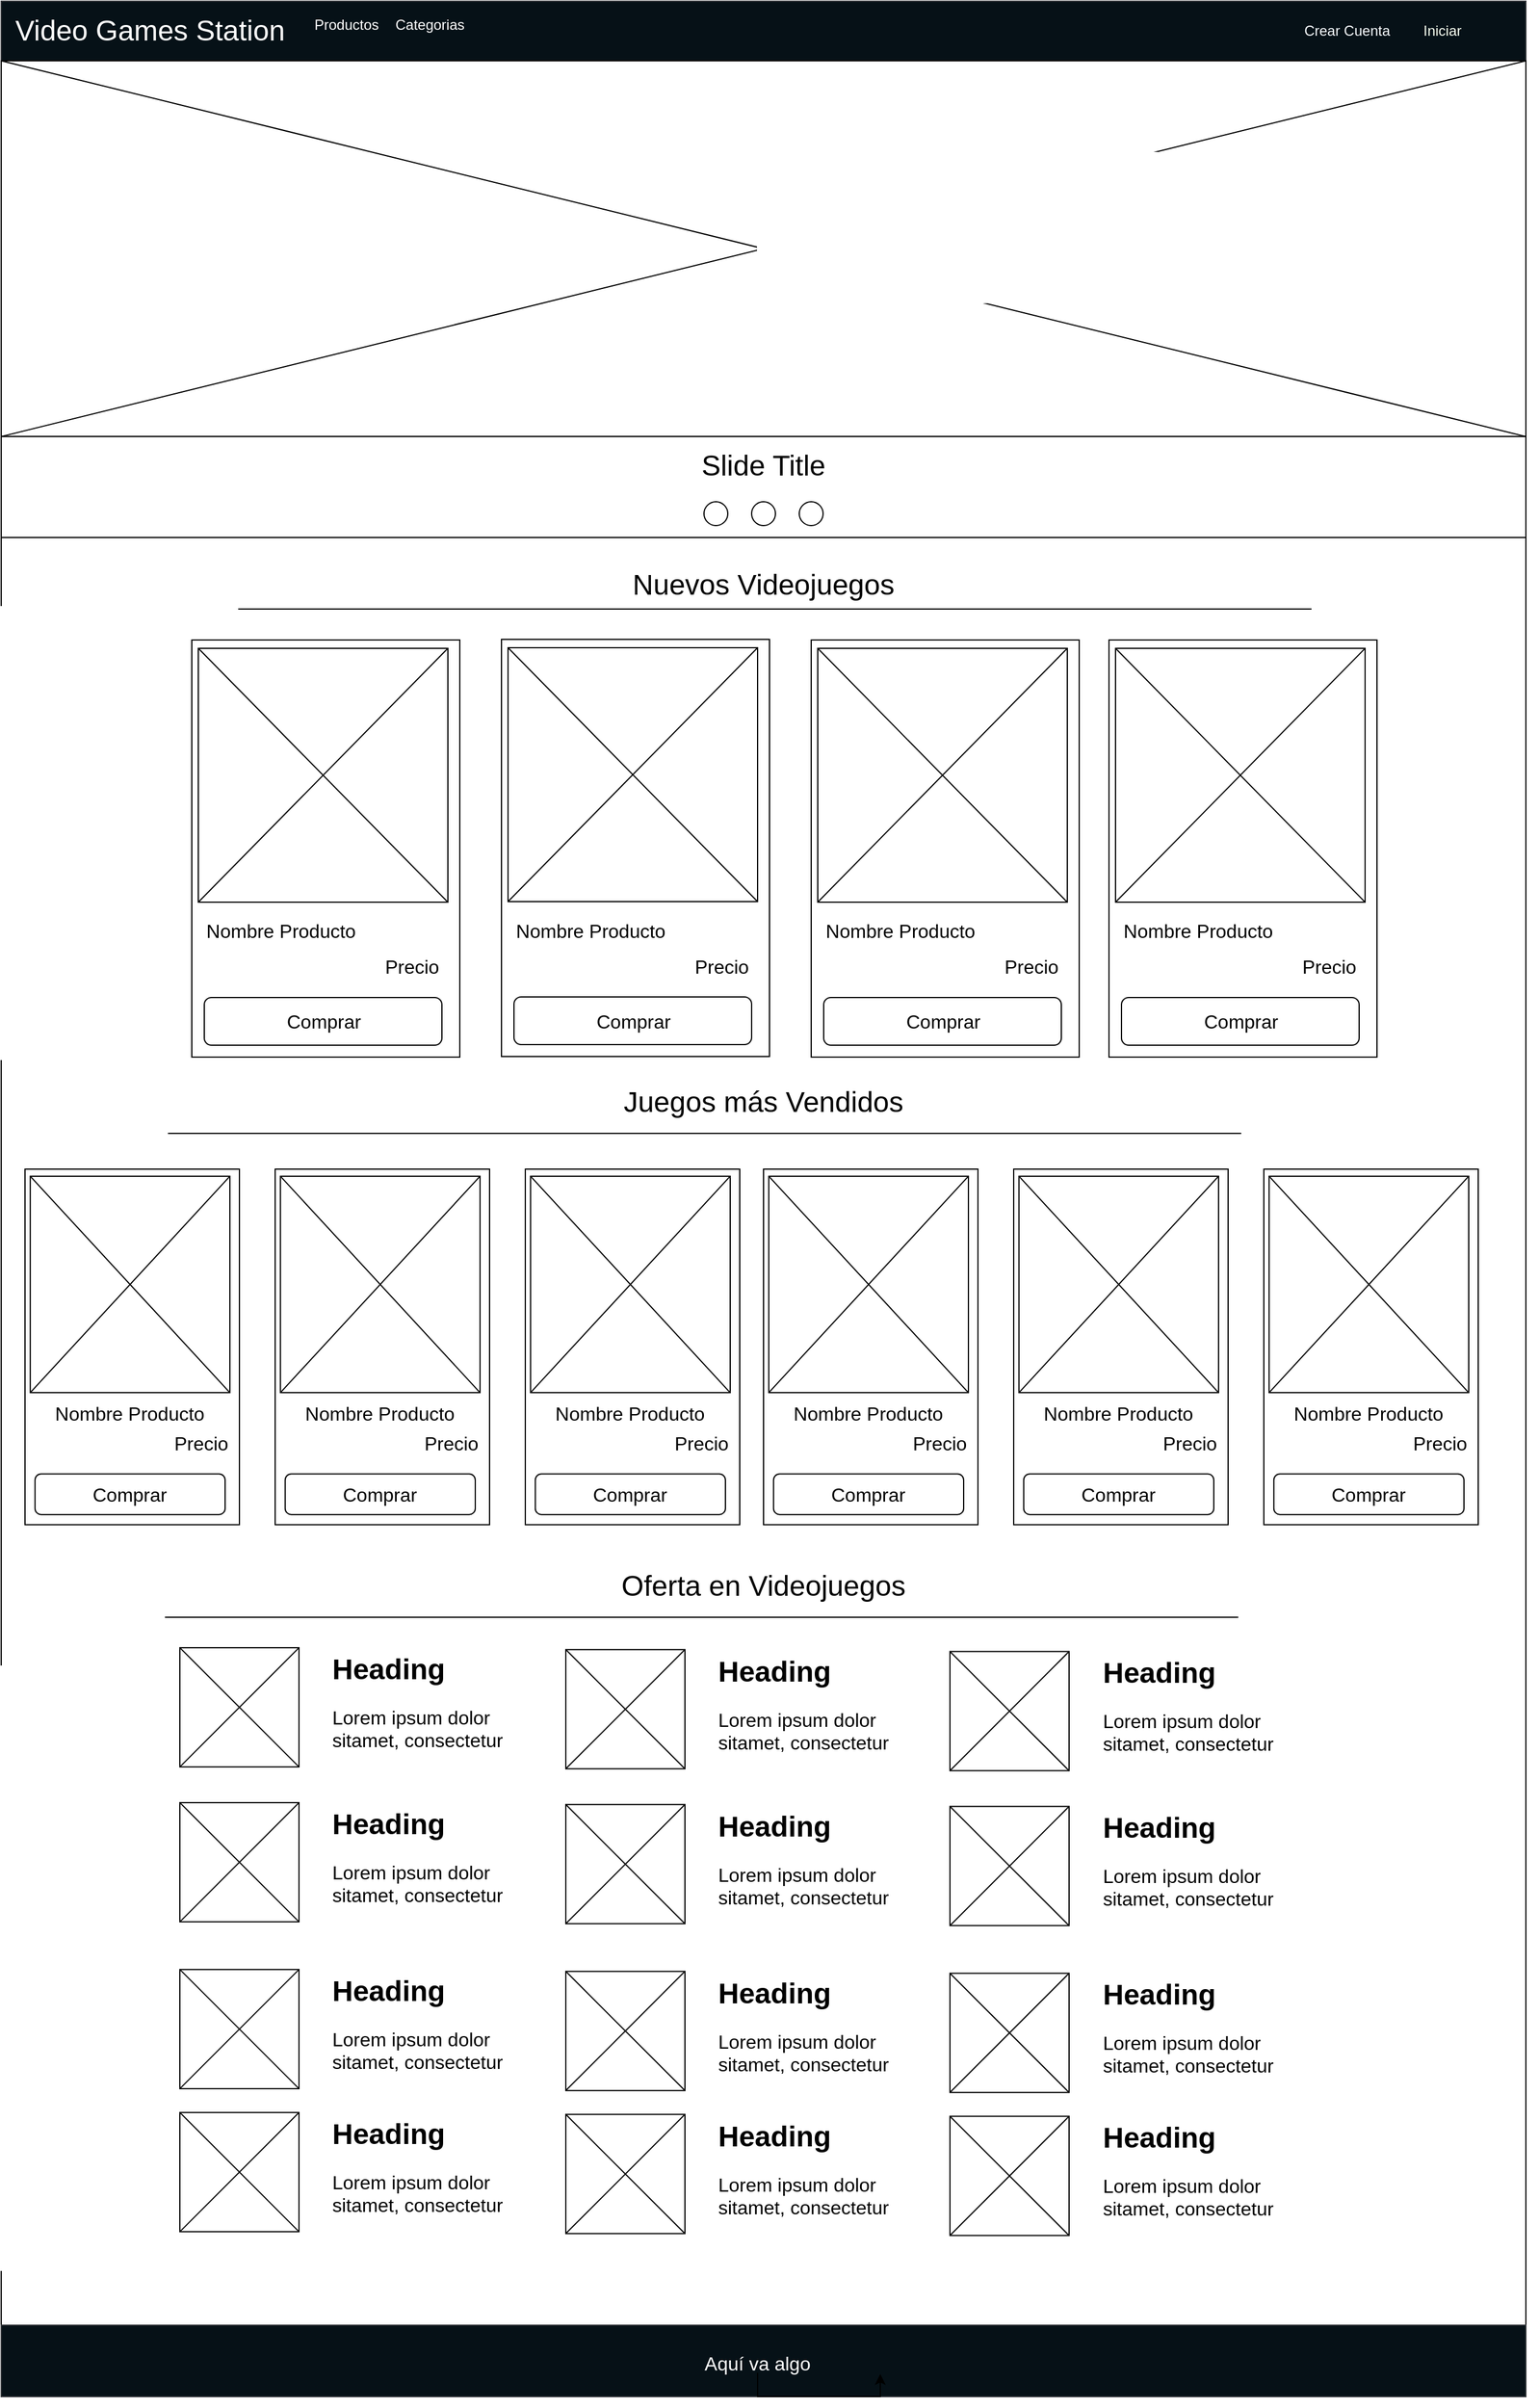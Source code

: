 <mxfile version="14.2.9" type="device"><diagram id="RCTYm63WVI0DLM222Q61" name="Page-1"><mxGraphModel dx="1102" dy="1783" grid="1" gridSize="10" guides="1" tooltips="1" connect="1" arrows="1" fold="1" page="1" pageScale="1" pageWidth="827" pageHeight="1169" math="0" shadow="0"><root><mxCell id="0"/><mxCell id="1" parent="0"/><mxCell id="HFQ8kDVk8PkB3BNgQiIs-27" value="" style="rounded=1;whiteSpace=wrap;html=1;strokeColor=#36393d;arcSize=0;fillColor=#061117;" parent="1" vertex="1"><mxGeometry x="40" y="-1120" width="1280" height="50" as="geometry"/></mxCell><mxCell id="HFQ8kDVk8PkB3BNgQiIs-28" value="" style="rounded=1;whiteSpace=wrap;html=1;arcSize=0;" parent="1" vertex="1"><mxGeometry x="40" y="-1070" width="1280" height="1960" as="geometry"/></mxCell><mxCell id="HFQ8kDVk8PkB3BNgQiIs-29" value="" style="rounded=0;whiteSpace=wrap;html=1;fontSize=24;" parent="1" vertex="1"><mxGeometry x="40" y="-1070" width="1280" height="315.31" as="geometry"/></mxCell><mxCell id="HFQ8kDVk8PkB3BNgQiIs-30" value="" style="endArrow=none;html=1;fontSize=24;entryX=1;entryY=0;entryDx=0;entryDy=0;exitX=0;exitY=1;exitDx=0;exitDy=0;" parent="1" source="HFQ8kDVk8PkB3BNgQiIs-29" target="HFQ8kDVk8PkB3BNgQiIs-29" edge="1"><mxGeometry width="50" height="50" relative="1" as="geometry"><mxPoint x="588.333" y="-153.333" as="sourcePoint"/><mxPoint x="709.167" y="-320" as="targetPoint"/></mxGeometry></mxCell><mxCell id="HFQ8kDVk8PkB3BNgQiIs-31" value="" style="endArrow=none;html=1;fontSize=24;exitX=0;exitY=0;exitDx=0;exitDy=0;entryX=1;entryY=1;entryDx=0;entryDy=0;" parent="1" source="HFQ8kDVk8PkB3BNgQiIs-29" target="HFQ8kDVk8PkB3BNgQiIs-29" edge="1"><mxGeometry width="50" height="50" relative="1" as="geometry"><mxPoint x="612.5" y="-253.333" as="sourcePoint"/><mxPoint x="733.333" y="-420" as="targetPoint"/></mxGeometry></mxCell><mxCell id="HFQ8kDVk8PkB3BNgQiIs-32" value="" style="rounded=0;whiteSpace=wrap;html=1;" parent="1" vertex="1"><mxGeometry x="40" y="-754.69" width="1280" height="84.69" as="geometry"/></mxCell><mxCell id="HFQ8kDVk8PkB3BNgQiIs-33" value="Slide Title" style="text;html=1;strokeColor=none;fillColor=none;align=center;verticalAlign=middle;whiteSpace=wrap;rounded=0;fontSize=24;" parent="1" vertex="1"><mxGeometry x="605" y="-740" width="150" height="20" as="geometry"/></mxCell><mxCell id="HFQ8kDVk8PkB3BNgQiIs-34" value="&lt;font color=&quot;#ffffff&quot;&gt;Video Games Station&lt;/font&gt;" style="text;html=1;strokeColor=none;fillColor=none;align=center;verticalAlign=middle;whiteSpace=wrap;rounded=0;fontSize=24;" parent="1" vertex="1"><mxGeometry x="40" y="-1105" width="250" height="20" as="geometry"/></mxCell><mxCell id="HFQ8kDVk8PkB3BNgQiIs-35" value="" style="ellipse;whiteSpace=wrap;html=1;aspect=fixed;fontSize=24;" parent="1" vertex="1"><mxGeometry x="670" y="-700" width="20" height="20" as="geometry"/></mxCell><mxCell id="HFQ8kDVk8PkB3BNgQiIs-36" value="" style="ellipse;whiteSpace=wrap;html=1;aspect=fixed;fontSize=24;" parent="1" vertex="1"><mxGeometry x="710" y="-700" width="20" height="20" as="geometry"/></mxCell><mxCell id="HFQ8kDVk8PkB3BNgQiIs-37" value="" style="ellipse;whiteSpace=wrap;html=1;aspect=fixed;fontSize=24;" parent="1" vertex="1"><mxGeometry x="630" y="-700" width="20" height="20" as="geometry"/></mxCell><mxCell id="HFQ8kDVk8PkB3BNgQiIs-45" value="" style="rounded=0;whiteSpace=wrap;html=1;fontSize=24;" parent="1" vertex="1"><mxGeometry x="200" y="-584" width="225" height="350" as="geometry"/></mxCell><mxCell id="HFQ8kDVk8PkB3BNgQiIs-46" value="" style="group;fontSize=24;" parent="1" vertex="1" connectable="0"><mxGeometry x="205.5" y="-577" width="209.5" height="213" as="geometry"/></mxCell><mxCell id="HFQ8kDVk8PkB3BNgQiIs-47" value="" style="rounded=0;whiteSpace=wrap;html=1;fontSize=24;" parent="HFQ8kDVk8PkB3BNgQiIs-46" vertex="1"><mxGeometry width="209.5" height="213" as="geometry"/></mxCell><mxCell id="HFQ8kDVk8PkB3BNgQiIs-48" value="" style="endArrow=none;html=1;fontSize=24;entryX=1;entryY=0;entryDx=0;entryDy=0;exitX=0;exitY=1;exitDx=0;exitDy=0;" parent="HFQ8kDVk8PkB3BNgQiIs-46" source="HFQ8kDVk8PkB3BNgQiIs-47" target="HFQ8kDVk8PkB3BNgQiIs-47" edge="1"><mxGeometry width="50" height="50" relative="1" as="geometry"><mxPoint x="34.917" y="603.5" as="sourcePoint"/><mxPoint x="122.208" y="426" as="targetPoint"/></mxGeometry></mxCell><mxCell id="HFQ8kDVk8PkB3BNgQiIs-49" value="" style="endArrow=none;html=1;fontSize=24;exitX=0;exitY=0;exitDx=0;exitDy=0;entryX=1;entryY=1;entryDx=0;entryDy=0;" parent="HFQ8kDVk8PkB3BNgQiIs-46" source="HFQ8kDVk8PkB3BNgQiIs-47" target="HFQ8kDVk8PkB3BNgQiIs-47" edge="1"><mxGeometry width="50" height="50" relative="1" as="geometry"><mxPoint x="52.375" y="497" as="sourcePoint"/><mxPoint x="139.667" y="319.5" as="targetPoint"/></mxGeometry></mxCell><mxCell id="HFQ8kDVk8PkB3BNgQiIs-50" value="Nombre Producto" style="text;html=1;strokeColor=none;fillColor=none;align=center;verticalAlign=middle;whiteSpace=wrap;rounded=0;fontSize=16;" parent="1" vertex="1"><mxGeometry x="170" y="-350" width="209.5" height="20" as="geometry"/></mxCell><mxCell id="HFQ8kDVk8PkB3BNgQiIs-51" value="Precio" style="text;html=1;strokeColor=none;fillColor=none;align=center;verticalAlign=middle;whiteSpace=wrap;rounded=0;fontSize=16;" parent="1" vertex="1"><mxGeometry x="355" y="-320" width="60" height="20" as="geometry"/></mxCell><mxCell id="HFQ8kDVk8PkB3BNgQiIs-52" value="Comprar" style="rounded=1;whiteSpace=wrap;html=1;fontSize=16;" parent="1" vertex="1"><mxGeometry x="210.5" y="-284" width="199.5" height="40" as="geometry"/></mxCell><mxCell id="HFQ8kDVk8PkB3BNgQiIs-54" value="&lt;font color=&quot;#ffffff&quot;&gt;Productos&lt;/font&gt;" style="text;html=1;strokeColor=none;fillColor=none;align=center;verticalAlign=middle;whiteSpace=wrap;rounded=0;" parent="1" vertex="1"><mxGeometry x="305" y="-1110" width="50" height="20" as="geometry"/></mxCell><mxCell id="HFQ8kDVk8PkB3BNgQiIs-55" value="&lt;font color=&quot;#ffffff&quot;&gt;Categorias&lt;/font&gt;" style="text;html=1;strokeColor=none;fillColor=none;align=center;verticalAlign=middle;whiteSpace=wrap;rounded=0;" parent="1" vertex="1"><mxGeometry x="370" y="-1112.5" width="60" height="25" as="geometry"/></mxCell><mxCell id="HFQ8kDVk8PkB3BNgQiIs-56" value="&lt;font color=&quot;#f7fcff&quot;&gt;Crear Cuenta&lt;/font&gt;" style="text;html=1;align=center;verticalAlign=middle;whiteSpace=wrap;rounded=0;shadow=0;" parent="1" vertex="1"><mxGeometry x="1130" y="-1105" width="80" height="20" as="geometry"/></mxCell><mxCell id="HFQ8kDVk8PkB3BNgQiIs-57" value="&lt;font color=&quot;#f8fff2&quot;&gt;Iniciar&lt;/font&gt;" style="text;html=1;align=center;verticalAlign=middle;whiteSpace=wrap;rounded=0;" parent="1" vertex="1"><mxGeometry x="1220" y="-1107.5" width="60" height="25" as="geometry"/></mxCell><mxCell id="HFQ8kDVk8PkB3BNgQiIs-61" value="" style="endArrow=none;html=1;strokeWidth=1;" parent="1" edge="1"><mxGeometry width="50" height="50" relative="1" as="geometry"><mxPoint x="239" y="-610" as="sourcePoint"/><mxPoint x="1140" y="-610" as="targetPoint"/></mxGeometry></mxCell><mxCell id="HFQ8kDVk8PkB3BNgQiIs-62" value="Nuevos Videojuegos" style="text;html=1;strokeColor=none;fillColor=none;align=center;verticalAlign=middle;whiteSpace=wrap;rounded=0;fontSize=24;" parent="1" vertex="1"><mxGeometry x="555" y="-640" width="250" height="20" as="geometry"/></mxCell><mxCell id="HFQ8kDVk8PkB3BNgQiIs-63" value="" style="rounded=0;whiteSpace=wrap;html=1;fontSize=24;" parent="1" vertex="1"><mxGeometry x="460" y="-584.5" width="225" height="350" as="geometry"/></mxCell><mxCell id="HFQ8kDVk8PkB3BNgQiIs-64" value="" style="group;fontSize=24;" parent="1" vertex="1" connectable="0"><mxGeometry x="465.5" y="-577.5" width="864.5" height="213" as="geometry"/></mxCell><mxCell id="HFQ8kDVk8PkB3BNgQiIs-65" value="" style="rounded=0;whiteSpace=wrap;html=1;fontSize=24;" parent="HFQ8kDVk8PkB3BNgQiIs-64" vertex="1"><mxGeometry width="209.5" height="213" as="geometry"/></mxCell><mxCell id="HFQ8kDVk8PkB3BNgQiIs-66" value="" style="endArrow=none;html=1;fontSize=24;entryX=1;entryY=0;entryDx=0;entryDy=0;exitX=0;exitY=1;exitDx=0;exitDy=0;" parent="HFQ8kDVk8PkB3BNgQiIs-64" source="HFQ8kDVk8PkB3BNgQiIs-65" target="HFQ8kDVk8PkB3BNgQiIs-65" edge="1"><mxGeometry width="50" height="50" relative="1" as="geometry"><mxPoint x="34.917" y="603.5" as="sourcePoint"/><mxPoint x="122.208" y="426" as="targetPoint"/></mxGeometry></mxCell><mxCell id="HFQ8kDVk8PkB3BNgQiIs-67" value="" style="endArrow=none;html=1;fontSize=24;exitX=0;exitY=0;exitDx=0;exitDy=0;entryX=1;entryY=1;entryDx=0;entryDy=0;" parent="HFQ8kDVk8PkB3BNgQiIs-64" source="HFQ8kDVk8PkB3BNgQiIs-65" target="HFQ8kDVk8PkB3BNgQiIs-65" edge="1"><mxGeometry width="50" height="50" relative="1" as="geometry"><mxPoint x="52.375" y="497" as="sourcePoint"/><mxPoint x="139.667" y="319.5" as="targetPoint"/></mxGeometry></mxCell><mxCell id="HFQ8kDVk8PkB3BNgQiIs-68" value="Nombre Producto" style="text;html=1;strokeColor=none;fillColor=none;align=center;verticalAlign=middle;whiteSpace=wrap;rounded=0;fontSize=16;" parent="1" vertex="1"><mxGeometry x="430" y="-350.5" width="209.5" height="20" as="geometry"/></mxCell><mxCell id="HFQ8kDVk8PkB3BNgQiIs-69" value="Precio" style="text;html=1;strokeColor=none;fillColor=none;align=center;verticalAlign=middle;whiteSpace=wrap;rounded=0;fontSize=16;" parent="1" vertex="1"><mxGeometry x="615" y="-320.5" width="60" height="20" as="geometry"/></mxCell><mxCell id="HFQ8kDVk8PkB3BNgQiIs-70" value="Comprar" style="rounded=1;whiteSpace=wrap;html=1;fontSize=16;" parent="1" vertex="1"><mxGeometry x="470.5" y="-284.5" width="199.5" height="40" as="geometry"/></mxCell><mxCell id="HFQ8kDVk8PkB3BNgQiIs-71" value="" style="rounded=0;whiteSpace=wrap;html=1;fontSize=24;" parent="1" vertex="1"><mxGeometry x="720" y="-584" width="225" height="350" as="geometry"/></mxCell><mxCell id="HFQ8kDVk8PkB3BNgQiIs-72" value="" style="group;fontSize=24;" parent="1" vertex="1" connectable="0"><mxGeometry x="725.5" y="-577" width="209.5" height="213" as="geometry"/></mxCell><mxCell id="HFQ8kDVk8PkB3BNgQiIs-73" value="" style="rounded=0;whiteSpace=wrap;html=1;fontSize=24;" parent="HFQ8kDVk8PkB3BNgQiIs-72" vertex="1"><mxGeometry width="209.5" height="213" as="geometry"/></mxCell><mxCell id="HFQ8kDVk8PkB3BNgQiIs-74" value="" style="endArrow=none;html=1;fontSize=24;entryX=1;entryY=0;entryDx=0;entryDy=0;exitX=0;exitY=1;exitDx=0;exitDy=0;" parent="HFQ8kDVk8PkB3BNgQiIs-72" source="HFQ8kDVk8PkB3BNgQiIs-73" target="HFQ8kDVk8PkB3BNgQiIs-73" edge="1"><mxGeometry width="50" height="50" relative="1" as="geometry"><mxPoint x="34.917" y="603.5" as="sourcePoint"/><mxPoint x="122.208" y="426" as="targetPoint"/></mxGeometry></mxCell><mxCell id="HFQ8kDVk8PkB3BNgQiIs-75" value="" style="endArrow=none;html=1;fontSize=24;exitX=0;exitY=0;exitDx=0;exitDy=0;entryX=1;entryY=1;entryDx=0;entryDy=0;" parent="HFQ8kDVk8PkB3BNgQiIs-72" source="HFQ8kDVk8PkB3BNgQiIs-73" target="HFQ8kDVk8PkB3BNgQiIs-73" edge="1"><mxGeometry width="50" height="50" relative="1" as="geometry"><mxPoint x="52.375" y="497" as="sourcePoint"/><mxPoint x="139.667" y="319.5" as="targetPoint"/></mxGeometry></mxCell><mxCell id="HFQ8kDVk8PkB3BNgQiIs-76" value="Nombre Producto" style="text;html=1;strokeColor=none;fillColor=none;align=center;verticalAlign=middle;whiteSpace=wrap;rounded=0;fontSize=16;" parent="1" vertex="1"><mxGeometry x="690" y="-350" width="209.5" height="20" as="geometry"/></mxCell><mxCell id="HFQ8kDVk8PkB3BNgQiIs-77" value="Precio" style="text;html=1;strokeColor=none;fillColor=none;align=center;verticalAlign=middle;whiteSpace=wrap;rounded=0;fontSize=16;" parent="1" vertex="1"><mxGeometry x="875" y="-320" width="60" height="20" as="geometry"/></mxCell><mxCell id="HFQ8kDVk8PkB3BNgQiIs-78" value="Comprar" style="rounded=1;whiteSpace=wrap;html=1;fontSize=16;" parent="1" vertex="1"><mxGeometry x="730.5" y="-284" width="199.5" height="40" as="geometry"/></mxCell><mxCell id="HFQ8kDVk8PkB3BNgQiIs-79" value="" style="rounded=0;whiteSpace=wrap;html=1;fontSize=24;" parent="1" vertex="1"><mxGeometry x="970" y="-584" width="225" height="350" as="geometry"/></mxCell><mxCell id="HFQ8kDVk8PkB3BNgQiIs-80" value="" style="group;fontSize=24;" parent="1" vertex="1" connectable="0"><mxGeometry x="975.5" y="-577" width="209.5" height="213" as="geometry"/></mxCell><mxCell id="HFQ8kDVk8PkB3BNgQiIs-81" value="" style="rounded=0;whiteSpace=wrap;html=1;fontSize=24;" parent="HFQ8kDVk8PkB3BNgQiIs-80" vertex="1"><mxGeometry width="209.5" height="213" as="geometry"/></mxCell><mxCell id="HFQ8kDVk8PkB3BNgQiIs-82" value="" style="endArrow=none;html=1;fontSize=24;entryX=1;entryY=0;entryDx=0;entryDy=0;exitX=0;exitY=1;exitDx=0;exitDy=0;" parent="HFQ8kDVk8PkB3BNgQiIs-80" source="HFQ8kDVk8PkB3BNgQiIs-81" target="HFQ8kDVk8PkB3BNgQiIs-81" edge="1"><mxGeometry width="50" height="50" relative="1" as="geometry"><mxPoint x="34.917" y="603.5" as="sourcePoint"/><mxPoint x="122.208" y="426" as="targetPoint"/></mxGeometry></mxCell><mxCell id="HFQ8kDVk8PkB3BNgQiIs-83" value="" style="endArrow=none;html=1;fontSize=24;exitX=0;exitY=0;exitDx=0;exitDy=0;entryX=1;entryY=1;entryDx=0;entryDy=0;" parent="HFQ8kDVk8PkB3BNgQiIs-80" source="HFQ8kDVk8PkB3BNgQiIs-81" target="HFQ8kDVk8PkB3BNgQiIs-81" edge="1"><mxGeometry width="50" height="50" relative="1" as="geometry"><mxPoint x="52.375" y="497" as="sourcePoint"/><mxPoint x="139.667" y="319.5" as="targetPoint"/></mxGeometry></mxCell><mxCell id="HFQ8kDVk8PkB3BNgQiIs-84" value="Nombre Producto" style="text;html=1;strokeColor=none;fillColor=none;align=center;verticalAlign=middle;whiteSpace=wrap;rounded=0;fontSize=16;" parent="1" vertex="1"><mxGeometry x="940" y="-350" width="209.5" height="20" as="geometry"/></mxCell><mxCell id="HFQ8kDVk8PkB3BNgQiIs-85" value="Precio" style="text;html=1;strokeColor=none;fillColor=none;align=center;verticalAlign=middle;whiteSpace=wrap;rounded=0;fontSize=16;" parent="1" vertex="1"><mxGeometry x="1125" y="-320" width="60" height="20" as="geometry"/></mxCell><mxCell id="HFQ8kDVk8PkB3BNgQiIs-86" value="Comprar" style="rounded=1;whiteSpace=wrap;html=1;fontSize=16;" parent="1" vertex="1"><mxGeometry x="980.5" y="-284" width="199.5" height="40" as="geometry"/></mxCell><mxCell id="HFQ8kDVk8PkB3BNgQiIs-91" value="Juegos más Vendidos" style="text;html=1;strokeColor=none;fillColor=none;align=center;verticalAlign=middle;whiteSpace=wrap;rounded=0;fontSize=24;" parent="1" vertex="1"><mxGeometry x="555" y="-206" width="250" height="20" as="geometry"/></mxCell><mxCell id="HFQ8kDVk8PkB3BNgQiIs-796" value="" style="rounded=0;whiteSpace=wrap;html=1;fontSize=24;" parent="1" vertex="1"><mxGeometry x="60" y="-140" width="180" height="298.34" as="geometry"/></mxCell><mxCell id="HFQ8kDVk8PkB3BNgQiIs-797" value="" style="group;fontSize=24;" parent="1" vertex="1" connectable="0"><mxGeometry x="64.4" y="-134.033" width="167.6" height="181.561" as="geometry"/></mxCell><mxCell id="HFQ8kDVk8PkB3BNgQiIs-798" value="" style="rounded=0;whiteSpace=wrap;html=1;fontSize=24;" parent="HFQ8kDVk8PkB3BNgQiIs-797" vertex="1"><mxGeometry width="167.6" height="181.561" as="geometry"/></mxCell><mxCell id="HFQ8kDVk8PkB3BNgQiIs-799" value="" style="endArrow=none;html=1;fontSize=24;entryX=1;entryY=0;entryDx=0;entryDy=0;exitX=0;exitY=1;exitDx=0;exitDy=0;" parent="HFQ8kDVk8PkB3BNgQiIs-797" source="HFQ8kDVk8PkB3BNgQiIs-798" target="HFQ8kDVk8PkB3BNgQiIs-798" edge="1"><mxGeometry width="50" height="50" relative="1" as="geometry"><mxPoint x="27.933" y="514.423" as="sourcePoint"/><mxPoint x="97.767" y="363.122" as="targetPoint"/></mxGeometry></mxCell><mxCell id="HFQ8kDVk8PkB3BNgQiIs-800" value="" style="endArrow=none;html=1;fontSize=24;exitX=0;exitY=0;exitDx=0;exitDy=0;entryX=1;entryY=1;entryDx=0;entryDy=0;" parent="HFQ8kDVk8PkB3BNgQiIs-797" source="HFQ8kDVk8PkB3BNgQiIs-798" target="HFQ8kDVk8PkB3BNgQiIs-798" edge="1"><mxGeometry width="50" height="50" relative="1" as="geometry"><mxPoint x="41.9" y="423.643" as="sourcePoint"/><mxPoint x="111.733" y="272.342" as="targetPoint"/></mxGeometry></mxCell><mxCell id="HFQ8kDVk8PkB3BNgQiIs-801" value="Nombre Producto" style="text;html=1;strokeColor=none;fillColor=none;align=center;verticalAlign=middle;whiteSpace=wrap;rounded=0;fontSize=16;" parent="1" vertex="1"><mxGeometry x="64.4" y="56.052" width="167.6" height="17.048" as="geometry"/></mxCell><mxCell id="HFQ8kDVk8PkB3BNgQiIs-802" value="Precio" style="text;html=1;strokeColor=none;fillColor=none;align=center;verticalAlign=middle;whiteSpace=wrap;rounded=0;fontSize=16;" parent="1" vertex="1"><mxGeometry x="184" y="81.624" width="48" height="17.048" as="geometry"/></mxCell><mxCell id="HFQ8kDVk8PkB3BNgQiIs-803" value="Comprar" style="rounded=1;whiteSpace=wrap;html=1;fontSize=16;" parent="1" vertex="1"><mxGeometry x="68.4" y="115.72" width="159.6" height="34.096" as="geometry"/></mxCell><mxCell id="HFQ8kDVk8PkB3BNgQiIs-804" value="" style="endArrow=none;html=1;strokeWidth=1;" parent="1" edge="1"><mxGeometry width="50" height="50" relative="1" as="geometry"><mxPoint x="180" y="-170" as="sourcePoint"/><mxPoint x="1081" y="-170" as="targetPoint"/></mxGeometry></mxCell><mxCell id="HFQ8kDVk8PkB3BNgQiIs-805" value="" style="rounded=0;whiteSpace=wrap;html=1;fontSize=24;" parent="1" vertex="1"><mxGeometry x="270" y="-140" width="180" height="298.34" as="geometry"/></mxCell><mxCell id="HFQ8kDVk8PkB3BNgQiIs-806" value="" style="group;fontSize=24;" parent="1" vertex="1" connectable="0"><mxGeometry x="274.4" y="-134.033" width="167.6" height="181.561" as="geometry"/></mxCell><mxCell id="HFQ8kDVk8PkB3BNgQiIs-807" value="" style="rounded=0;whiteSpace=wrap;html=1;fontSize=24;" parent="HFQ8kDVk8PkB3BNgQiIs-806" vertex="1"><mxGeometry width="167.6" height="181.561" as="geometry"/></mxCell><mxCell id="HFQ8kDVk8PkB3BNgQiIs-808" value="" style="endArrow=none;html=1;fontSize=24;entryX=1;entryY=0;entryDx=0;entryDy=0;exitX=0;exitY=1;exitDx=0;exitDy=0;" parent="HFQ8kDVk8PkB3BNgQiIs-806" source="HFQ8kDVk8PkB3BNgQiIs-807" target="HFQ8kDVk8PkB3BNgQiIs-807" edge="1"><mxGeometry width="50" height="50" relative="1" as="geometry"><mxPoint x="27.933" y="514.423" as="sourcePoint"/><mxPoint x="97.767" y="363.122" as="targetPoint"/></mxGeometry></mxCell><mxCell id="HFQ8kDVk8PkB3BNgQiIs-809" value="" style="endArrow=none;html=1;fontSize=24;exitX=0;exitY=0;exitDx=0;exitDy=0;entryX=1;entryY=1;entryDx=0;entryDy=0;" parent="HFQ8kDVk8PkB3BNgQiIs-806" source="HFQ8kDVk8PkB3BNgQiIs-807" target="HFQ8kDVk8PkB3BNgQiIs-807" edge="1"><mxGeometry width="50" height="50" relative="1" as="geometry"><mxPoint x="41.9" y="423.643" as="sourcePoint"/><mxPoint x="111.733" y="272.342" as="targetPoint"/></mxGeometry></mxCell><mxCell id="HFQ8kDVk8PkB3BNgQiIs-810" value="Nombre Producto" style="text;html=1;strokeColor=none;fillColor=none;align=center;verticalAlign=middle;whiteSpace=wrap;rounded=0;fontSize=16;" parent="1" vertex="1"><mxGeometry x="274.4" y="56.052" width="167.6" height="17.048" as="geometry"/></mxCell><mxCell id="HFQ8kDVk8PkB3BNgQiIs-811" value="Precio" style="text;html=1;strokeColor=none;fillColor=none;align=center;verticalAlign=middle;whiteSpace=wrap;rounded=0;fontSize=16;" parent="1" vertex="1"><mxGeometry x="394" y="81.624" width="48" height="17.048" as="geometry"/></mxCell><mxCell id="HFQ8kDVk8PkB3BNgQiIs-812" value="Comprar" style="rounded=1;whiteSpace=wrap;html=1;fontSize=16;" parent="1" vertex="1"><mxGeometry x="278.4" y="115.72" width="159.6" height="34.096" as="geometry"/></mxCell><mxCell id="HFQ8kDVk8PkB3BNgQiIs-813" value="" style="rounded=0;whiteSpace=wrap;html=1;fontSize=24;" parent="1" vertex="1"><mxGeometry x="480" y="-140" width="180" height="298.34" as="geometry"/></mxCell><mxCell id="HFQ8kDVk8PkB3BNgQiIs-814" value="" style="group;fontSize=24;" parent="1" vertex="1" connectable="0"><mxGeometry x="484.4" y="-134.033" width="835.6" height="181.561" as="geometry"/></mxCell><mxCell id="HFQ8kDVk8PkB3BNgQiIs-815" value="" style="rounded=0;whiteSpace=wrap;html=1;fontSize=24;" parent="HFQ8kDVk8PkB3BNgQiIs-814" vertex="1"><mxGeometry width="167.6" height="181.561" as="geometry"/></mxCell><mxCell id="HFQ8kDVk8PkB3BNgQiIs-816" value="" style="endArrow=none;html=1;fontSize=24;entryX=1;entryY=0;entryDx=0;entryDy=0;exitX=0;exitY=1;exitDx=0;exitDy=0;" parent="HFQ8kDVk8PkB3BNgQiIs-814" source="HFQ8kDVk8PkB3BNgQiIs-815" target="HFQ8kDVk8PkB3BNgQiIs-815" edge="1"><mxGeometry width="50" height="50" relative="1" as="geometry"><mxPoint x="27.933" y="514.423" as="sourcePoint"/><mxPoint x="97.767" y="363.122" as="targetPoint"/></mxGeometry></mxCell><mxCell id="HFQ8kDVk8PkB3BNgQiIs-817" value="" style="endArrow=none;html=1;fontSize=24;exitX=0;exitY=0;exitDx=0;exitDy=0;entryX=1;entryY=1;entryDx=0;entryDy=0;" parent="HFQ8kDVk8PkB3BNgQiIs-814" source="HFQ8kDVk8PkB3BNgQiIs-815" target="HFQ8kDVk8PkB3BNgQiIs-815" edge="1"><mxGeometry width="50" height="50" relative="1" as="geometry"><mxPoint x="41.9" y="423.643" as="sourcePoint"/><mxPoint x="111.733" y="272.342" as="targetPoint"/></mxGeometry></mxCell><mxCell id="HFQ8kDVk8PkB3BNgQiIs-818" value="Nombre Producto" style="text;html=1;strokeColor=none;fillColor=none;align=center;verticalAlign=middle;whiteSpace=wrap;rounded=0;fontSize=16;" parent="1" vertex="1"><mxGeometry x="484.4" y="56.052" width="167.6" height="17.048" as="geometry"/></mxCell><mxCell id="HFQ8kDVk8PkB3BNgQiIs-819" value="Precio" style="text;html=1;strokeColor=none;fillColor=none;align=center;verticalAlign=middle;whiteSpace=wrap;rounded=0;fontSize=16;" parent="1" vertex="1"><mxGeometry x="604" y="81.624" width="48" height="17.048" as="geometry"/></mxCell><mxCell id="HFQ8kDVk8PkB3BNgQiIs-820" value="Comprar" style="rounded=1;whiteSpace=wrap;html=1;fontSize=16;" parent="1" vertex="1"><mxGeometry x="488.4" y="115.72" width="159.6" height="34.096" as="geometry"/></mxCell><mxCell id="HFQ8kDVk8PkB3BNgQiIs-821" value="" style="rounded=0;whiteSpace=wrap;html=1;fontSize=24;" parent="1" vertex="1"><mxGeometry x="680" y="-140" width="180" height="298.34" as="geometry"/></mxCell><mxCell id="HFQ8kDVk8PkB3BNgQiIs-822" value="" style="group;fontSize=24;" parent="1" vertex="1" connectable="0"><mxGeometry x="684.4" y="-134.033" width="167.6" height="181.561" as="geometry"/></mxCell><mxCell id="HFQ8kDVk8PkB3BNgQiIs-823" value="" style="rounded=0;whiteSpace=wrap;html=1;fontSize=24;" parent="HFQ8kDVk8PkB3BNgQiIs-822" vertex="1"><mxGeometry width="167.6" height="181.561" as="geometry"/></mxCell><mxCell id="HFQ8kDVk8PkB3BNgQiIs-824" value="" style="endArrow=none;html=1;fontSize=24;entryX=1;entryY=0;entryDx=0;entryDy=0;exitX=0;exitY=1;exitDx=0;exitDy=0;" parent="HFQ8kDVk8PkB3BNgQiIs-822" source="HFQ8kDVk8PkB3BNgQiIs-823" target="HFQ8kDVk8PkB3BNgQiIs-823" edge="1"><mxGeometry width="50" height="50" relative="1" as="geometry"><mxPoint x="27.933" y="514.423" as="sourcePoint"/><mxPoint x="97.767" y="363.122" as="targetPoint"/></mxGeometry></mxCell><mxCell id="HFQ8kDVk8PkB3BNgQiIs-825" value="" style="endArrow=none;html=1;fontSize=24;exitX=0;exitY=0;exitDx=0;exitDy=0;entryX=1;entryY=1;entryDx=0;entryDy=0;" parent="HFQ8kDVk8PkB3BNgQiIs-822" source="HFQ8kDVk8PkB3BNgQiIs-823" target="HFQ8kDVk8PkB3BNgQiIs-823" edge="1"><mxGeometry width="50" height="50" relative="1" as="geometry"><mxPoint x="41.9" y="423.643" as="sourcePoint"/><mxPoint x="111.733" y="272.342" as="targetPoint"/></mxGeometry></mxCell><mxCell id="HFQ8kDVk8PkB3BNgQiIs-826" value="Nombre Producto" style="text;html=1;strokeColor=none;fillColor=none;align=center;verticalAlign=middle;whiteSpace=wrap;rounded=0;fontSize=16;" parent="1" vertex="1"><mxGeometry x="684.4" y="56.052" width="167.6" height="17.048" as="geometry"/></mxCell><mxCell id="HFQ8kDVk8PkB3BNgQiIs-827" value="Precio" style="text;html=1;strokeColor=none;fillColor=none;align=center;verticalAlign=middle;whiteSpace=wrap;rounded=0;fontSize=16;" parent="1" vertex="1"><mxGeometry x="804" y="81.624" width="48" height="17.048" as="geometry"/></mxCell><mxCell id="HFQ8kDVk8PkB3BNgQiIs-828" value="Comprar" style="rounded=1;whiteSpace=wrap;html=1;fontSize=16;" parent="1" vertex="1"><mxGeometry x="688.4" y="115.72" width="159.6" height="34.096" as="geometry"/></mxCell><mxCell id="HFQ8kDVk8PkB3BNgQiIs-829" value="" style="rounded=0;whiteSpace=wrap;html=1;fontSize=24;" parent="1" vertex="1"><mxGeometry x="890" y="-140" width="180" height="298.34" as="geometry"/></mxCell><mxCell id="HFQ8kDVk8PkB3BNgQiIs-830" value="" style="group;fontSize=24;" parent="1" vertex="1" connectable="0"><mxGeometry x="894.4" y="-134.033" width="167.6" height="181.561" as="geometry"/></mxCell><mxCell id="HFQ8kDVk8PkB3BNgQiIs-831" value="" style="rounded=0;whiteSpace=wrap;html=1;fontSize=24;" parent="HFQ8kDVk8PkB3BNgQiIs-830" vertex="1"><mxGeometry width="167.6" height="181.561" as="geometry"/></mxCell><mxCell id="HFQ8kDVk8PkB3BNgQiIs-832" value="" style="endArrow=none;html=1;fontSize=24;entryX=1;entryY=0;entryDx=0;entryDy=0;exitX=0;exitY=1;exitDx=0;exitDy=0;" parent="HFQ8kDVk8PkB3BNgQiIs-830" source="HFQ8kDVk8PkB3BNgQiIs-831" target="HFQ8kDVk8PkB3BNgQiIs-831" edge="1"><mxGeometry width="50" height="50" relative="1" as="geometry"><mxPoint x="27.933" y="514.423" as="sourcePoint"/><mxPoint x="97.767" y="363.122" as="targetPoint"/></mxGeometry></mxCell><mxCell id="HFQ8kDVk8PkB3BNgQiIs-833" value="" style="endArrow=none;html=1;fontSize=24;exitX=0;exitY=0;exitDx=0;exitDy=0;entryX=1;entryY=1;entryDx=0;entryDy=0;" parent="HFQ8kDVk8PkB3BNgQiIs-830" source="HFQ8kDVk8PkB3BNgQiIs-831" target="HFQ8kDVk8PkB3BNgQiIs-831" edge="1"><mxGeometry width="50" height="50" relative="1" as="geometry"><mxPoint x="41.9" y="423.643" as="sourcePoint"/><mxPoint x="111.733" y="272.342" as="targetPoint"/></mxGeometry></mxCell><mxCell id="HFQ8kDVk8PkB3BNgQiIs-834" value="Nombre Producto" style="text;html=1;strokeColor=none;fillColor=none;align=center;verticalAlign=middle;whiteSpace=wrap;rounded=0;fontSize=16;" parent="1" vertex="1"><mxGeometry x="894.4" y="56.052" width="167.6" height="17.048" as="geometry"/></mxCell><mxCell id="HFQ8kDVk8PkB3BNgQiIs-835" value="Precio" style="text;html=1;strokeColor=none;fillColor=none;align=center;verticalAlign=middle;whiteSpace=wrap;rounded=0;fontSize=16;" parent="1" vertex="1"><mxGeometry x="1014" y="81.624" width="48" height="17.048" as="geometry"/></mxCell><mxCell id="HFQ8kDVk8PkB3BNgQiIs-836" value="Comprar" style="rounded=1;whiteSpace=wrap;html=1;fontSize=16;" parent="1" vertex="1"><mxGeometry x="898.4" y="115.72" width="159.6" height="34.096" as="geometry"/></mxCell><mxCell id="HFQ8kDVk8PkB3BNgQiIs-841" value="" style="rounded=0;whiteSpace=wrap;html=1;fontSize=24;" parent="1" vertex="1"><mxGeometry x="1100" y="-140" width="180" height="298.34" as="geometry"/></mxCell><mxCell id="HFQ8kDVk8PkB3BNgQiIs-842" value="" style="group;fontSize=24;" parent="1" vertex="1" connectable="0"><mxGeometry x="1104.4" y="-134.033" width="167.6" height="181.561" as="geometry"/></mxCell><mxCell id="HFQ8kDVk8PkB3BNgQiIs-843" value="" style="rounded=0;whiteSpace=wrap;html=1;fontSize=24;" parent="HFQ8kDVk8PkB3BNgQiIs-842" vertex="1"><mxGeometry width="167.6" height="181.561" as="geometry"/></mxCell><mxCell id="HFQ8kDVk8PkB3BNgQiIs-844" value="" style="endArrow=none;html=1;fontSize=24;entryX=1;entryY=0;entryDx=0;entryDy=0;exitX=0;exitY=1;exitDx=0;exitDy=0;" parent="HFQ8kDVk8PkB3BNgQiIs-842" source="HFQ8kDVk8PkB3BNgQiIs-843" target="HFQ8kDVk8PkB3BNgQiIs-843" edge="1"><mxGeometry width="50" height="50" relative="1" as="geometry"><mxPoint x="27.933" y="514.423" as="sourcePoint"/><mxPoint x="97.767" y="363.122" as="targetPoint"/></mxGeometry></mxCell><mxCell id="HFQ8kDVk8PkB3BNgQiIs-845" value="" style="endArrow=none;html=1;fontSize=24;exitX=0;exitY=0;exitDx=0;exitDy=0;entryX=1;entryY=1;entryDx=0;entryDy=0;" parent="HFQ8kDVk8PkB3BNgQiIs-842" source="HFQ8kDVk8PkB3BNgQiIs-843" target="HFQ8kDVk8PkB3BNgQiIs-843" edge="1"><mxGeometry width="50" height="50" relative="1" as="geometry"><mxPoint x="41.9" y="423.643" as="sourcePoint"/><mxPoint x="111.733" y="272.342" as="targetPoint"/></mxGeometry></mxCell><mxCell id="HFQ8kDVk8PkB3BNgQiIs-846" value="Nombre Producto" style="text;html=1;strokeColor=none;fillColor=none;align=center;verticalAlign=middle;whiteSpace=wrap;rounded=0;fontSize=16;" parent="1" vertex="1"><mxGeometry x="1104.4" y="56.052" width="167.6" height="17.048" as="geometry"/></mxCell><mxCell id="HFQ8kDVk8PkB3BNgQiIs-847" value="Precio" style="text;html=1;strokeColor=none;fillColor=none;align=center;verticalAlign=middle;whiteSpace=wrap;rounded=0;fontSize=16;" parent="1" vertex="1"><mxGeometry x="1224" y="81.624" width="48" height="17.048" as="geometry"/></mxCell><mxCell id="HFQ8kDVk8PkB3BNgQiIs-848" value="Comprar" style="rounded=1;whiteSpace=wrap;html=1;fontSize=16;" parent="1" vertex="1"><mxGeometry x="1108.4" y="115.72" width="159.6" height="34.096" as="geometry"/></mxCell><mxCell id="HFQ8kDVk8PkB3BNgQiIs-849" value="Oferta en Videojuegos" style="text;html=1;strokeColor=none;fillColor=none;align=center;verticalAlign=middle;whiteSpace=wrap;rounded=0;fontSize=24;" parent="1" vertex="1"><mxGeometry x="555" y="200" width="250" height="20" as="geometry"/></mxCell><mxCell id="HFQ8kDVk8PkB3BNgQiIs-850" value="" style="endArrow=none;html=1;strokeWidth=1;" parent="1" edge="1"><mxGeometry width="50" height="50" relative="1" as="geometry"><mxPoint x="177.5" y="236" as="sourcePoint"/><mxPoint x="1078.5" y="236" as="targetPoint"/></mxGeometry></mxCell><mxCell id="HFQ8kDVk8PkB3BNgQiIs-853" value="" style="rounded=0;whiteSpace=wrap;html=1;fontSize=24;" parent="1" vertex="1"><mxGeometry x="190" y="261.58" width="100" height="100" as="geometry"/></mxCell><mxCell id="HFQ8kDVk8PkB3BNgQiIs-854" value="" style="endArrow=none;html=1;fontSize=24;entryX=1;entryY=0;entryDx=0;entryDy=0;exitX=0;exitY=1;exitDx=0;exitDy=0;" parent="1" source="HFQ8kDVk8PkB3BNgQiIs-853" target="HFQ8kDVk8PkB3BNgQiIs-853" edge="1"><mxGeometry width="50" height="50" relative="1" as="geometry"><mxPoint x="216.667" y="174.333" as="sourcePoint"/><mxPoint x="258.333" y="91" as="targetPoint"/></mxGeometry></mxCell><mxCell id="HFQ8kDVk8PkB3BNgQiIs-855" value="" style="endArrow=none;html=1;fontSize=24;exitX=0;exitY=0;exitDx=0;exitDy=0;entryX=1;entryY=1;entryDx=0;entryDy=0;" parent="1" source="HFQ8kDVk8PkB3BNgQiIs-853" target="HFQ8kDVk8PkB3BNgQiIs-853" edge="1"><mxGeometry width="50" height="50" relative="1" as="geometry"><mxPoint x="225" y="124.333" as="sourcePoint"/><mxPoint x="266.667" y="41" as="targetPoint"/></mxGeometry></mxCell><mxCell id="HFQ8kDVk8PkB3BNgQiIs-856" value="&lt;p style=&quot;line-height: 60%&quot;&gt;&lt;/p&gt;&lt;h1 style=&quot;font-size: 24px&quot;&gt;&lt;font style=&quot;font-size: 24px ; line-height: 40%&quot;&gt;Heading&lt;/font&gt;&lt;/h1&gt;&lt;p&gt;Lorem ipsum dolor sitamet, consectetur&amp;nbsp;&lt;/p&gt;&lt;p&gt;&lt;/p&gt;" style="text;html=1;strokeColor=none;fillColor=none;spacing=5;spacingTop=-20;whiteSpace=wrap;overflow=hidden;rounded=0;fontSize=16;" parent="1" vertex="1"><mxGeometry x="313" y="260.004" width="190" height="101.579" as="geometry"/></mxCell><mxCell id="HFQ8kDVk8PkB3BNgQiIs-857" value="" style="rounded=0;whiteSpace=wrap;html=1;fontSize=24;" parent="1" vertex="1"><mxGeometry x="514" y="263.16" width="100" height="100" as="geometry"/></mxCell><mxCell id="HFQ8kDVk8PkB3BNgQiIs-858" value="" style="endArrow=none;html=1;fontSize=24;entryX=1;entryY=0;entryDx=0;entryDy=0;exitX=0;exitY=1;exitDx=0;exitDy=0;" parent="1" source="HFQ8kDVk8PkB3BNgQiIs-857" target="HFQ8kDVk8PkB3BNgQiIs-857" edge="1"><mxGeometry width="50" height="50" relative="1" as="geometry"><mxPoint x="540.667" y="175.913" as="sourcePoint"/><mxPoint x="582.333" y="92.58" as="targetPoint"/></mxGeometry></mxCell><mxCell id="HFQ8kDVk8PkB3BNgQiIs-859" value="" style="endArrow=none;html=1;fontSize=24;exitX=0;exitY=0;exitDx=0;exitDy=0;entryX=1;entryY=1;entryDx=0;entryDy=0;" parent="1" source="HFQ8kDVk8PkB3BNgQiIs-857" target="HFQ8kDVk8PkB3BNgQiIs-857" edge="1"><mxGeometry width="50" height="50" relative="1" as="geometry"><mxPoint x="549" y="125.913" as="sourcePoint"/><mxPoint x="590.667" y="42.58" as="targetPoint"/></mxGeometry></mxCell><mxCell id="HFQ8kDVk8PkB3BNgQiIs-860" value="&lt;p style=&quot;line-height: 60%&quot;&gt;&lt;/p&gt;&lt;h1 style=&quot;font-size: 24px&quot;&gt;&lt;font style=&quot;font-size: 24px ; line-height: 40%&quot;&gt;Heading&lt;/font&gt;&lt;/h1&gt;&lt;p&gt;Lorem ipsum dolor sitamet, consectetur&amp;nbsp;&lt;/p&gt;&lt;p&gt;&lt;/p&gt;" style="text;html=1;strokeColor=none;fillColor=none;spacing=5;spacingTop=-20;whiteSpace=wrap;overflow=hidden;rounded=0;fontSize=16;" parent="1" vertex="1"><mxGeometry x="637" y="261.584" width="190" height="101.579" as="geometry"/></mxCell><mxCell id="HFQ8kDVk8PkB3BNgQiIs-861" value="" style="rounded=0;whiteSpace=wrap;html=1;fontSize=24;" parent="1" vertex="1"><mxGeometry x="836.5" y="264.74" width="100" height="100" as="geometry"/></mxCell><mxCell id="HFQ8kDVk8PkB3BNgQiIs-862" value="" style="endArrow=none;html=1;fontSize=24;entryX=1;entryY=0;entryDx=0;entryDy=0;exitX=0;exitY=1;exitDx=0;exitDy=0;" parent="1" source="HFQ8kDVk8PkB3BNgQiIs-861" target="HFQ8kDVk8PkB3BNgQiIs-861" edge="1"><mxGeometry width="50" height="50" relative="1" as="geometry"><mxPoint x="863.167" y="177.493" as="sourcePoint"/><mxPoint x="904.833" y="94.16" as="targetPoint"/></mxGeometry></mxCell><mxCell id="HFQ8kDVk8PkB3BNgQiIs-863" value="" style="endArrow=none;html=1;fontSize=24;exitX=0;exitY=0;exitDx=0;exitDy=0;entryX=1;entryY=1;entryDx=0;entryDy=0;" parent="1" source="HFQ8kDVk8PkB3BNgQiIs-861" target="HFQ8kDVk8PkB3BNgQiIs-861" edge="1"><mxGeometry width="50" height="50" relative="1" as="geometry"><mxPoint x="871.5" y="127.493" as="sourcePoint"/><mxPoint x="913.167" y="44.16" as="targetPoint"/></mxGeometry></mxCell><mxCell id="HFQ8kDVk8PkB3BNgQiIs-864" value="&lt;p style=&quot;line-height: 60%&quot;&gt;&lt;/p&gt;&lt;h1 style=&quot;font-size: 24px&quot;&gt;&lt;font style=&quot;font-size: 24px ; line-height: 40%&quot;&gt;Heading&lt;/font&gt;&lt;/h1&gt;&lt;p&gt;Lorem ipsum dolor sitamet, consectetur&amp;nbsp;&lt;/p&gt;&lt;p&gt;&lt;/p&gt;" style="text;html=1;strokeColor=none;fillColor=none;spacing=5;spacingTop=-20;whiteSpace=wrap;overflow=hidden;rounded=0;fontSize=16;" parent="1" vertex="1"><mxGeometry x="959.5" y="263.164" width="190" height="101.579" as="geometry"/></mxCell><mxCell id="HFQ8kDVk8PkB3BNgQiIs-865" value="" style="rounded=0;whiteSpace=wrap;html=1;fontSize=24;" parent="1" vertex="1"><mxGeometry x="190" y="391.58" width="100" height="100" as="geometry"/></mxCell><mxCell id="HFQ8kDVk8PkB3BNgQiIs-866" value="" style="endArrow=none;html=1;fontSize=24;entryX=1;entryY=0;entryDx=0;entryDy=0;exitX=0;exitY=1;exitDx=0;exitDy=0;" parent="1" source="HFQ8kDVk8PkB3BNgQiIs-865" target="HFQ8kDVk8PkB3BNgQiIs-865" edge="1"><mxGeometry width="50" height="50" relative="1" as="geometry"><mxPoint x="216.667" y="304.333" as="sourcePoint"/><mxPoint x="258.333" y="221" as="targetPoint"/></mxGeometry></mxCell><mxCell id="HFQ8kDVk8PkB3BNgQiIs-867" value="" style="endArrow=none;html=1;fontSize=24;exitX=0;exitY=0;exitDx=0;exitDy=0;entryX=1;entryY=1;entryDx=0;entryDy=0;" parent="1" source="HFQ8kDVk8PkB3BNgQiIs-865" target="HFQ8kDVk8PkB3BNgQiIs-865" edge="1"><mxGeometry width="50" height="50" relative="1" as="geometry"><mxPoint x="225" y="254.333" as="sourcePoint"/><mxPoint x="266.667" y="171" as="targetPoint"/></mxGeometry></mxCell><mxCell id="HFQ8kDVk8PkB3BNgQiIs-868" value="&lt;p style=&quot;line-height: 60%&quot;&gt;&lt;/p&gt;&lt;h1 style=&quot;font-size: 24px&quot;&gt;&lt;font style=&quot;font-size: 24px ; line-height: 40%&quot;&gt;Heading&lt;/font&gt;&lt;/h1&gt;&lt;p&gt;Lorem ipsum dolor sitamet, consectetur&amp;nbsp;&lt;/p&gt;&lt;p&gt;&lt;/p&gt;" style="text;html=1;strokeColor=none;fillColor=none;spacing=5;spacingTop=-20;whiteSpace=wrap;overflow=hidden;rounded=0;fontSize=16;" parent="1" vertex="1"><mxGeometry x="313" y="390.004" width="190" height="101.579" as="geometry"/></mxCell><mxCell id="HFQ8kDVk8PkB3BNgQiIs-869" value="" style="rounded=0;whiteSpace=wrap;html=1;fontSize=24;" parent="1" vertex="1"><mxGeometry x="514" y="393.16" width="100" height="100" as="geometry"/></mxCell><mxCell id="HFQ8kDVk8PkB3BNgQiIs-870" value="" style="endArrow=none;html=1;fontSize=24;entryX=1;entryY=0;entryDx=0;entryDy=0;exitX=0;exitY=1;exitDx=0;exitDy=0;" parent="1" source="HFQ8kDVk8PkB3BNgQiIs-869" target="HFQ8kDVk8PkB3BNgQiIs-869" edge="1"><mxGeometry width="50" height="50" relative="1" as="geometry"><mxPoint x="540.667" y="305.913" as="sourcePoint"/><mxPoint x="582.333" y="222.58" as="targetPoint"/></mxGeometry></mxCell><mxCell id="HFQ8kDVk8PkB3BNgQiIs-871" value="" style="endArrow=none;html=1;fontSize=24;exitX=0;exitY=0;exitDx=0;exitDy=0;entryX=1;entryY=1;entryDx=0;entryDy=0;" parent="1" source="HFQ8kDVk8PkB3BNgQiIs-869" target="HFQ8kDVk8PkB3BNgQiIs-869" edge="1"><mxGeometry width="50" height="50" relative="1" as="geometry"><mxPoint x="549" y="255.913" as="sourcePoint"/><mxPoint x="590.667" y="172.58" as="targetPoint"/></mxGeometry></mxCell><mxCell id="HFQ8kDVk8PkB3BNgQiIs-872" value="&lt;p style=&quot;line-height: 60%&quot;&gt;&lt;/p&gt;&lt;h1 style=&quot;font-size: 24px&quot;&gt;&lt;font style=&quot;font-size: 24px ; line-height: 40%&quot;&gt;Heading&lt;/font&gt;&lt;/h1&gt;&lt;p&gt;Lorem ipsum dolor sitamet, consectetur&amp;nbsp;&lt;/p&gt;&lt;p&gt;&lt;/p&gt;" style="text;html=1;strokeColor=none;fillColor=none;spacing=5;spacingTop=-20;whiteSpace=wrap;overflow=hidden;rounded=0;fontSize=16;" parent="1" vertex="1"><mxGeometry x="637" y="391.584" width="190" height="101.579" as="geometry"/></mxCell><mxCell id="HFQ8kDVk8PkB3BNgQiIs-873" value="" style="rounded=0;whiteSpace=wrap;html=1;fontSize=24;" parent="1" vertex="1"><mxGeometry x="836.5" y="394.74" width="100" height="100" as="geometry"/></mxCell><mxCell id="HFQ8kDVk8PkB3BNgQiIs-874" value="" style="endArrow=none;html=1;fontSize=24;entryX=1;entryY=0;entryDx=0;entryDy=0;exitX=0;exitY=1;exitDx=0;exitDy=0;" parent="1" source="HFQ8kDVk8PkB3BNgQiIs-873" target="HFQ8kDVk8PkB3BNgQiIs-873" edge="1"><mxGeometry width="50" height="50" relative="1" as="geometry"><mxPoint x="863.167" y="307.493" as="sourcePoint"/><mxPoint x="904.833" y="224.16" as="targetPoint"/></mxGeometry></mxCell><mxCell id="HFQ8kDVk8PkB3BNgQiIs-875" value="" style="endArrow=none;html=1;fontSize=24;exitX=0;exitY=0;exitDx=0;exitDy=0;entryX=1;entryY=1;entryDx=0;entryDy=0;" parent="1" source="HFQ8kDVk8PkB3BNgQiIs-873" target="HFQ8kDVk8PkB3BNgQiIs-873" edge="1"><mxGeometry width="50" height="50" relative="1" as="geometry"><mxPoint x="871.5" y="257.493" as="sourcePoint"/><mxPoint x="913.167" y="174.16" as="targetPoint"/></mxGeometry></mxCell><mxCell id="HFQ8kDVk8PkB3BNgQiIs-876" value="&lt;p style=&quot;line-height: 60%&quot;&gt;&lt;/p&gt;&lt;h1 style=&quot;font-size: 24px&quot;&gt;&lt;font style=&quot;font-size: 24px ; line-height: 40%&quot;&gt;Heading&lt;/font&gt;&lt;/h1&gt;&lt;p&gt;Lorem ipsum dolor sitamet, consectetur&amp;nbsp;&lt;/p&gt;&lt;p&gt;&lt;/p&gt;" style="text;html=1;strokeColor=none;fillColor=none;spacing=5;spacingTop=-20;whiteSpace=wrap;overflow=hidden;rounded=0;fontSize=16;" parent="1" vertex="1"><mxGeometry x="959.5" y="393.164" width="190" height="101.579" as="geometry"/></mxCell><mxCell id="HFQ8kDVk8PkB3BNgQiIs-877" value="" style="rounded=0;whiteSpace=wrap;html=1;fontSize=24;" parent="1" vertex="1"><mxGeometry x="190" y="531.58" width="100" height="100" as="geometry"/></mxCell><mxCell id="HFQ8kDVk8PkB3BNgQiIs-878" value="" style="endArrow=none;html=1;fontSize=24;entryX=1;entryY=0;entryDx=0;entryDy=0;exitX=0;exitY=1;exitDx=0;exitDy=0;" parent="1" source="HFQ8kDVk8PkB3BNgQiIs-877" target="HFQ8kDVk8PkB3BNgQiIs-877" edge="1"><mxGeometry width="50" height="50" relative="1" as="geometry"><mxPoint x="216.667" y="444.333" as="sourcePoint"/><mxPoint x="258.333" y="361" as="targetPoint"/></mxGeometry></mxCell><mxCell id="HFQ8kDVk8PkB3BNgQiIs-879" value="" style="endArrow=none;html=1;fontSize=24;exitX=0;exitY=0;exitDx=0;exitDy=0;entryX=1;entryY=1;entryDx=0;entryDy=0;" parent="1" source="HFQ8kDVk8PkB3BNgQiIs-877" target="HFQ8kDVk8PkB3BNgQiIs-877" edge="1"><mxGeometry width="50" height="50" relative="1" as="geometry"><mxPoint x="225" y="394.333" as="sourcePoint"/><mxPoint x="266.667" y="311" as="targetPoint"/></mxGeometry></mxCell><mxCell id="HFQ8kDVk8PkB3BNgQiIs-880" value="&lt;p style=&quot;line-height: 60%&quot;&gt;&lt;/p&gt;&lt;h1 style=&quot;font-size: 24px&quot;&gt;&lt;font style=&quot;font-size: 24px ; line-height: 40%&quot;&gt;Heading&lt;/font&gt;&lt;/h1&gt;&lt;p&gt;Lorem ipsum dolor sitamet, consectetur&amp;nbsp;&lt;/p&gt;&lt;p&gt;&lt;/p&gt;" style="text;html=1;strokeColor=none;fillColor=none;spacing=5;spacingTop=-20;whiteSpace=wrap;overflow=hidden;rounded=0;fontSize=16;" parent="1" vertex="1"><mxGeometry x="313" y="530.004" width="190" height="101.579" as="geometry"/></mxCell><mxCell id="HFQ8kDVk8PkB3BNgQiIs-881" value="" style="rounded=0;whiteSpace=wrap;html=1;fontSize=24;" parent="1" vertex="1"><mxGeometry x="514" y="533.16" width="100" height="100" as="geometry"/></mxCell><mxCell id="HFQ8kDVk8PkB3BNgQiIs-882" value="" style="endArrow=none;html=1;fontSize=24;entryX=1;entryY=0;entryDx=0;entryDy=0;exitX=0;exitY=1;exitDx=0;exitDy=0;" parent="1" source="HFQ8kDVk8PkB3BNgQiIs-881" target="HFQ8kDVk8PkB3BNgQiIs-881" edge="1"><mxGeometry width="50" height="50" relative="1" as="geometry"><mxPoint x="540.667" y="445.913" as="sourcePoint"/><mxPoint x="582.333" y="362.58" as="targetPoint"/></mxGeometry></mxCell><mxCell id="HFQ8kDVk8PkB3BNgQiIs-883" value="" style="endArrow=none;html=1;fontSize=24;exitX=0;exitY=0;exitDx=0;exitDy=0;entryX=1;entryY=1;entryDx=0;entryDy=0;" parent="1" source="HFQ8kDVk8PkB3BNgQiIs-881" target="HFQ8kDVk8PkB3BNgQiIs-881" edge="1"><mxGeometry width="50" height="50" relative="1" as="geometry"><mxPoint x="549" y="395.913" as="sourcePoint"/><mxPoint x="590.667" y="312.58" as="targetPoint"/></mxGeometry></mxCell><mxCell id="HFQ8kDVk8PkB3BNgQiIs-884" value="&lt;p style=&quot;line-height: 60%&quot;&gt;&lt;/p&gt;&lt;h1 style=&quot;font-size: 24px&quot;&gt;&lt;font style=&quot;font-size: 24px ; line-height: 40%&quot;&gt;Heading&lt;/font&gt;&lt;/h1&gt;&lt;p&gt;Lorem ipsum dolor sitamet, consectetur&amp;nbsp;&lt;/p&gt;&lt;p&gt;&lt;/p&gt;" style="text;html=1;strokeColor=none;fillColor=none;spacing=5;spacingTop=-20;whiteSpace=wrap;overflow=hidden;rounded=0;fontSize=16;" parent="1" vertex="1"><mxGeometry x="637" y="531.584" width="190" height="101.579" as="geometry"/></mxCell><mxCell id="HFQ8kDVk8PkB3BNgQiIs-885" value="" style="rounded=0;whiteSpace=wrap;html=1;fontSize=24;" parent="1" vertex="1"><mxGeometry x="836.5" y="534.74" width="100" height="100" as="geometry"/></mxCell><mxCell id="HFQ8kDVk8PkB3BNgQiIs-886" value="" style="endArrow=none;html=1;fontSize=24;entryX=1;entryY=0;entryDx=0;entryDy=0;exitX=0;exitY=1;exitDx=0;exitDy=0;" parent="1" source="HFQ8kDVk8PkB3BNgQiIs-885" target="HFQ8kDVk8PkB3BNgQiIs-885" edge="1"><mxGeometry width="50" height="50" relative="1" as="geometry"><mxPoint x="863.167" y="447.493" as="sourcePoint"/><mxPoint x="904.833" y="364.16" as="targetPoint"/></mxGeometry></mxCell><mxCell id="HFQ8kDVk8PkB3BNgQiIs-887" value="" style="endArrow=none;html=1;fontSize=24;exitX=0;exitY=0;exitDx=0;exitDy=0;entryX=1;entryY=1;entryDx=0;entryDy=0;" parent="1" source="HFQ8kDVk8PkB3BNgQiIs-885" target="HFQ8kDVk8PkB3BNgQiIs-885" edge="1"><mxGeometry width="50" height="50" relative="1" as="geometry"><mxPoint x="871.5" y="397.493" as="sourcePoint"/><mxPoint x="913.167" y="314.16" as="targetPoint"/></mxGeometry></mxCell><mxCell id="HFQ8kDVk8PkB3BNgQiIs-888" value="&lt;p style=&quot;line-height: 60%&quot;&gt;&lt;/p&gt;&lt;h1 style=&quot;font-size: 24px&quot;&gt;&lt;font style=&quot;font-size: 24px ; line-height: 40%&quot;&gt;Heading&lt;/font&gt;&lt;/h1&gt;&lt;p&gt;Lorem ipsum dolor sitamet, consectetur&amp;nbsp;&lt;/p&gt;&lt;p&gt;&lt;/p&gt;" style="text;html=1;strokeColor=none;fillColor=none;spacing=5;spacingTop=-20;whiteSpace=wrap;overflow=hidden;rounded=0;fontSize=16;" parent="1" vertex="1"><mxGeometry x="959.5" y="533.164" width="190" height="101.579" as="geometry"/></mxCell><mxCell id="HFQ8kDVk8PkB3BNgQiIs-889" value="" style="rounded=0;whiteSpace=wrap;html=1;fontSize=24;" parent="1" vertex="1"><mxGeometry x="190" y="651.58" width="100" height="100" as="geometry"/></mxCell><mxCell id="HFQ8kDVk8PkB3BNgQiIs-890" value="" style="endArrow=none;html=1;fontSize=24;entryX=1;entryY=0;entryDx=0;entryDy=0;exitX=0;exitY=1;exitDx=0;exitDy=0;" parent="1" source="HFQ8kDVk8PkB3BNgQiIs-889" target="HFQ8kDVk8PkB3BNgQiIs-889" edge="1"><mxGeometry width="50" height="50" relative="1" as="geometry"><mxPoint x="216.667" y="564.333" as="sourcePoint"/><mxPoint x="258.333" y="481" as="targetPoint"/></mxGeometry></mxCell><mxCell id="HFQ8kDVk8PkB3BNgQiIs-891" value="" style="endArrow=none;html=1;fontSize=24;exitX=0;exitY=0;exitDx=0;exitDy=0;entryX=1;entryY=1;entryDx=0;entryDy=0;" parent="1" source="HFQ8kDVk8PkB3BNgQiIs-889" target="HFQ8kDVk8PkB3BNgQiIs-889" edge="1"><mxGeometry width="50" height="50" relative="1" as="geometry"><mxPoint x="225" y="514.333" as="sourcePoint"/><mxPoint x="266.667" y="431" as="targetPoint"/></mxGeometry></mxCell><mxCell id="HFQ8kDVk8PkB3BNgQiIs-892" value="&lt;p style=&quot;line-height: 60%&quot;&gt;&lt;/p&gt;&lt;h1 style=&quot;font-size: 24px&quot;&gt;&lt;font style=&quot;font-size: 24px ; line-height: 40%&quot;&gt;Heading&lt;/font&gt;&lt;/h1&gt;&lt;p&gt;Lorem ipsum dolor sitamet, consectetur&amp;nbsp;&lt;/p&gt;&lt;p&gt;&lt;/p&gt;" style="text;html=1;strokeColor=none;fillColor=none;spacing=5;spacingTop=-20;whiteSpace=wrap;overflow=hidden;rounded=0;fontSize=16;" parent="1" vertex="1"><mxGeometry x="313" y="650.004" width="190" height="101.579" as="geometry"/></mxCell><mxCell id="HFQ8kDVk8PkB3BNgQiIs-893" value="" style="rounded=0;whiteSpace=wrap;html=1;fontSize=24;" parent="1" vertex="1"><mxGeometry x="514" y="653.16" width="100" height="100" as="geometry"/></mxCell><mxCell id="HFQ8kDVk8PkB3BNgQiIs-894" value="" style="endArrow=none;html=1;fontSize=24;entryX=1;entryY=0;entryDx=0;entryDy=0;exitX=0;exitY=1;exitDx=0;exitDy=0;" parent="1" source="HFQ8kDVk8PkB3BNgQiIs-893" target="HFQ8kDVk8PkB3BNgQiIs-893" edge="1"><mxGeometry width="50" height="50" relative="1" as="geometry"><mxPoint x="540.667" y="565.913" as="sourcePoint"/><mxPoint x="582.333" y="482.58" as="targetPoint"/></mxGeometry></mxCell><mxCell id="HFQ8kDVk8PkB3BNgQiIs-895" value="" style="endArrow=none;html=1;fontSize=24;exitX=0;exitY=0;exitDx=0;exitDy=0;entryX=1;entryY=1;entryDx=0;entryDy=0;" parent="1" source="HFQ8kDVk8PkB3BNgQiIs-893" target="HFQ8kDVk8PkB3BNgQiIs-893" edge="1"><mxGeometry width="50" height="50" relative="1" as="geometry"><mxPoint x="549" y="515.913" as="sourcePoint"/><mxPoint x="590.667" y="432.58" as="targetPoint"/></mxGeometry></mxCell><mxCell id="HFQ8kDVk8PkB3BNgQiIs-896" value="&lt;p style=&quot;line-height: 60%&quot;&gt;&lt;/p&gt;&lt;h1 style=&quot;font-size: 24px&quot;&gt;&lt;font style=&quot;font-size: 24px ; line-height: 40%&quot;&gt;Heading&lt;/font&gt;&lt;/h1&gt;&lt;p&gt;Lorem ipsum dolor sitamet, consectetur&amp;nbsp;&lt;/p&gt;&lt;p&gt;&lt;/p&gt;" style="text;html=1;strokeColor=none;fillColor=none;spacing=5;spacingTop=-20;whiteSpace=wrap;overflow=hidden;rounded=0;fontSize=16;" parent="1" vertex="1"><mxGeometry x="637" y="651.584" width="190" height="101.579" as="geometry"/></mxCell><mxCell id="HFQ8kDVk8PkB3BNgQiIs-897" value="" style="rounded=0;whiteSpace=wrap;html=1;fontSize=24;" parent="1" vertex="1"><mxGeometry x="836.5" y="654.74" width="100" height="100" as="geometry"/></mxCell><mxCell id="HFQ8kDVk8PkB3BNgQiIs-898" value="" style="endArrow=none;html=1;fontSize=24;entryX=1;entryY=0;entryDx=0;entryDy=0;exitX=0;exitY=1;exitDx=0;exitDy=0;" parent="1" source="HFQ8kDVk8PkB3BNgQiIs-897" target="HFQ8kDVk8PkB3BNgQiIs-897" edge="1"><mxGeometry width="50" height="50" relative="1" as="geometry"><mxPoint x="863.167" y="567.493" as="sourcePoint"/><mxPoint x="904.833" y="484.16" as="targetPoint"/></mxGeometry></mxCell><mxCell id="HFQ8kDVk8PkB3BNgQiIs-899" value="" style="endArrow=none;html=1;fontSize=24;exitX=0;exitY=0;exitDx=0;exitDy=0;entryX=1;entryY=1;entryDx=0;entryDy=0;" parent="1" source="HFQ8kDVk8PkB3BNgQiIs-897" target="HFQ8kDVk8PkB3BNgQiIs-897" edge="1"><mxGeometry width="50" height="50" relative="1" as="geometry"><mxPoint x="871.5" y="517.493" as="sourcePoint"/><mxPoint x="913.167" y="434.16" as="targetPoint"/></mxGeometry></mxCell><mxCell id="HFQ8kDVk8PkB3BNgQiIs-900" value="&lt;p style=&quot;line-height: 60%&quot;&gt;&lt;/p&gt;&lt;h1 style=&quot;font-size: 24px&quot;&gt;&lt;font style=&quot;font-size: 24px ; line-height: 40%&quot;&gt;Heading&lt;/font&gt;&lt;/h1&gt;&lt;p&gt;Lorem ipsum dolor sitamet, consectetur&amp;nbsp;&lt;/p&gt;&lt;p&gt;&lt;/p&gt;" style="text;html=1;strokeColor=none;fillColor=none;spacing=5;spacingTop=-20;whiteSpace=wrap;overflow=hidden;rounded=0;fontSize=16;" parent="1" vertex="1"><mxGeometry x="959.5" y="653.164" width="190" height="101.579" as="geometry"/></mxCell><mxCell id="HFQ8kDVk8PkB3BNgQiIs-901" value="" style="rounded=1;whiteSpace=wrap;html=1;strokeColor=#36393d;arcSize=0;fillColor=#061117;" parent="1" vertex="1"><mxGeometry x="40.0" y="830" width="1280" height="60" as="geometry"/></mxCell><mxCell id="HFQ8kDVk8PkB3BNgQiIs-902" value="&lt;font color=&quot;#ffffff&quot; style=&quot;font-size: 16px&quot;&gt;Aquí&amp;nbsp;va algo&lt;/font&gt;" style="text;html=1;strokeColor=none;fillColor=none;align=center;verticalAlign=middle;whiteSpace=wrap;rounded=0;fontSize=24;" parent="1" vertex="1"><mxGeometry x="550" y="850" width="250" height="20" as="geometry"/></mxCell><mxCell id="xUN7FrfnoH48xiTOTqXG-1" style="edgeStyle=orthogonalEdgeStyle;rounded=0;orthogonalLoop=1;jettySize=auto;html=1;exitX=0.5;exitY=1;exitDx=0;exitDy=0;entryX=0.912;entryY=1.05;entryDx=0;entryDy=0;entryPerimeter=0;strokeWidth=1;" edge="1" parent="1" source="HFQ8kDVk8PkB3BNgQiIs-902" target="HFQ8kDVk8PkB3BNgQiIs-902"><mxGeometry relative="1" as="geometry"/></mxCell></root></mxGraphModel></diagram></mxfile>